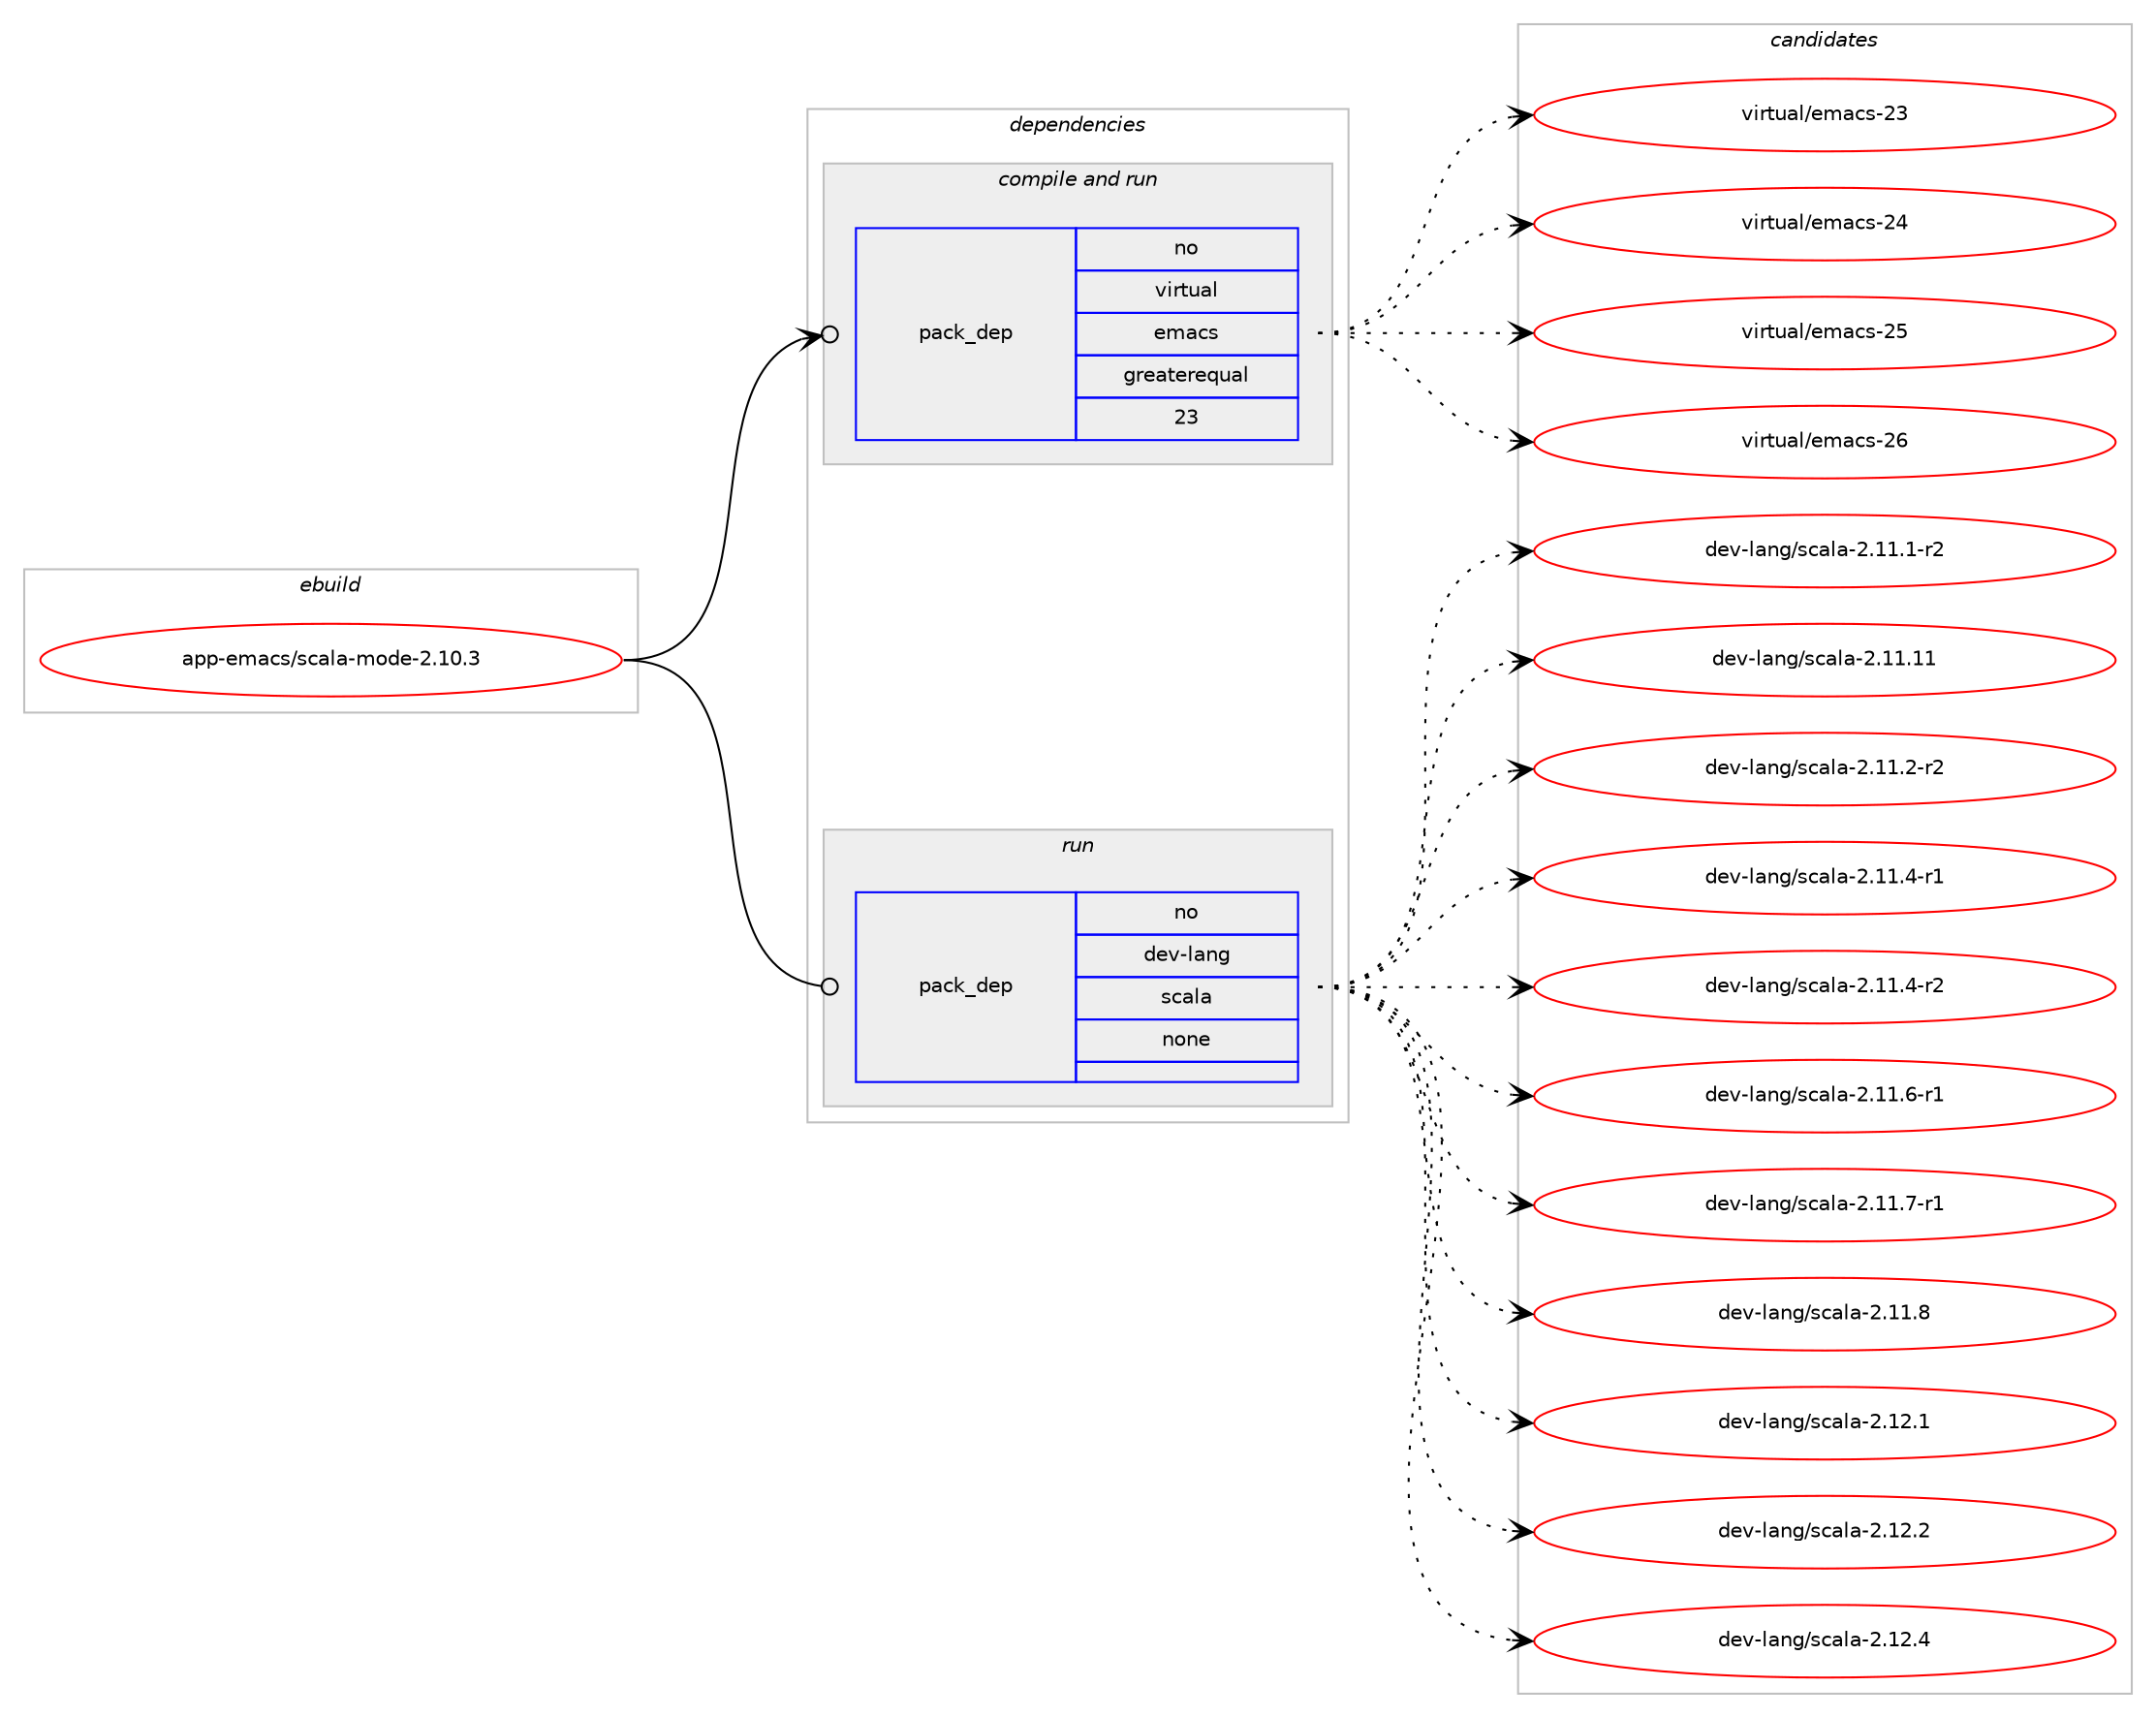 digraph prolog {

# *************
# Graph options
# *************

newrank=true;
concentrate=true;
compound=true;
graph [rankdir=LR,fontname=Helvetica,fontsize=10,ranksep=1.5];#, ranksep=2.5, nodesep=0.2];
edge  [arrowhead=vee];
node  [fontname=Helvetica,fontsize=10];

# **********
# The ebuild
# **********

subgraph cluster_leftcol {
color=gray;
rank=same;
label=<<i>ebuild</i>>;
id [label="app-emacs/scala-mode-2.10.3", color=red, width=4, href="../app-emacs/scala-mode-2.10.3.svg"];
}

# ****************
# The dependencies
# ****************

subgraph cluster_midcol {
color=gray;
label=<<i>dependencies</i>>;
subgraph cluster_compile {
fillcolor="#eeeeee";
style=filled;
label=<<i>compile</i>>;
}
subgraph cluster_compileandrun {
fillcolor="#eeeeee";
style=filled;
label=<<i>compile and run</i>>;
subgraph pack2145 {
dependency2615 [label=<<TABLE BORDER="0" CELLBORDER="1" CELLSPACING="0" CELLPADDING="4" WIDTH="220"><TR><TD ROWSPAN="6" CELLPADDING="30">pack_dep</TD></TR><TR><TD WIDTH="110">no</TD></TR><TR><TD>virtual</TD></TR><TR><TD>emacs</TD></TR><TR><TD>greaterequal</TD></TR><TR><TD>23</TD></TR></TABLE>>, shape=none, color=blue];
}
id:e -> dependency2615:w [weight=20,style="solid",arrowhead="odotvee"];
}
subgraph cluster_run {
fillcolor="#eeeeee";
style=filled;
label=<<i>run</i>>;
subgraph pack2146 {
dependency2616 [label=<<TABLE BORDER="0" CELLBORDER="1" CELLSPACING="0" CELLPADDING="4" WIDTH="220"><TR><TD ROWSPAN="6" CELLPADDING="30">pack_dep</TD></TR><TR><TD WIDTH="110">no</TD></TR><TR><TD>dev-lang</TD></TR><TR><TD>scala</TD></TR><TR><TD>none</TD></TR><TR><TD></TD></TR></TABLE>>, shape=none, color=blue];
}
id:e -> dependency2616:w [weight=20,style="solid",arrowhead="odot"];
}
}

# **************
# The candidates
# **************

subgraph cluster_choices {
rank=same;
color=gray;
label=<<i>candidates</i>>;

subgraph choice2145 {
color=black;
nodesep=1;
choice11810511411611797108471011099799115455051 [label="virtual/emacs-23", color=red, width=4,href="../virtual/emacs-23.svg"];
choice11810511411611797108471011099799115455052 [label="virtual/emacs-24", color=red, width=4,href="../virtual/emacs-24.svg"];
choice11810511411611797108471011099799115455053 [label="virtual/emacs-25", color=red, width=4,href="../virtual/emacs-25.svg"];
choice11810511411611797108471011099799115455054 [label="virtual/emacs-26", color=red, width=4,href="../virtual/emacs-26.svg"];
dependency2615:e -> choice11810511411611797108471011099799115455051:w [style=dotted,weight="100"];
dependency2615:e -> choice11810511411611797108471011099799115455052:w [style=dotted,weight="100"];
dependency2615:e -> choice11810511411611797108471011099799115455053:w [style=dotted,weight="100"];
dependency2615:e -> choice11810511411611797108471011099799115455054:w [style=dotted,weight="100"];
}
subgraph choice2146 {
color=black;
nodesep=1;
choice100101118451089711010347115999710897455046494946494511450 [label="dev-lang/scala-2.11.1-r2", color=red, width=4,href="../dev-lang/scala-2.11.1-r2.svg"];
choice1001011184510897110103471159997108974550464949464949 [label="dev-lang/scala-2.11.11", color=red, width=4,href="../dev-lang/scala-2.11.11.svg"];
choice100101118451089711010347115999710897455046494946504511450 [label="dev-lang/scala-2.11.2-r2", color=red, width=4,href="../dev-lang/scala-2.11.2-r2.svg"];
choice100101118451089711010347115999710897455046494946524511449 [label="dev-lang/scala-2.11.4-r1", color=red, width=4,href="../dev-lang/scala-2.11.4-r1.svg"];
choice100101118451089711010347115999710897455046494946524511450 [label="dev-lang/scala-2.11.4-r2", color=red, width=4,href="../dev-lang/scala-2.11.4-r2.svg"];
choice100101118451089711010347115999710897455046494946544511449 [label="dev-lang/scala-2.11.6-r1", color=red, width=4,href="../dev-lang/scala-2.11.6-r1.svg"];
choice100101118451089711010347115999710897455046494946554511449 [label="dev-lang/scala-2.11.7-r1", color=red, width=4,href="../dev-lang/scala-2.11.7-r1.svg"];
choice10010111845108971101034711599971089745504649494656 [label="dev-lang/scala-2.11.8", color=red, width=4,href="../dev-lang/scala-2.11.8.svg"];
choice10010111845108971101034711599971089745504649504649 [label="dev-lang/scala-2.12.1", color=red, width=4,href="../dev-lang/scala-2.12.1.svg"];
choice10010111845108971101034711599971089745504649504650 [label="dev-lang/scala-2.12.2", color=red, width=4,href="../dev-lang/scala-2.12.2.svg"];
choice10010111845108971101034711599971089745504649504652 [label="dev-lang/scala-2.12.4", color=red, width=4,href="../dev-lang/scala-2.12.4.svg"];
dependency2616:e -> choice100101118451089711010347115999710897455046494946494511450:w [style=dotted,weight="100"];
dependency2616:e -> choice1001011184510897110103471159997108974550464949464949:w [style=dotted,weight="100"];
dependency2616:e -> choice100101118451089711010347115999710897455046494946504511450:w [style=dotted,weight="100"];
dependency2616:e -> choice100101118451089711010347115999710897455046494946524511449:w [style=dotted,weight="100"];
dependency2616:e -> choice100101118451089711010347115999710897455046494946524511450:w [style=dotted,weight="100"];
dependency2616:e -> choice100101118451089711010347115999710897455046494946544511449:w [style=dotted,weight="100"];
dependency2616:e -> choice100101118451089711010347115999710897455046494946554511449:w [style=dotted,weight="100"];
dependency2616:e -> choice10010111845108971101034711599971089745504649494656:w [style=dotted,weight="100"];
dependency2616:e -> choice10010111845108971101034711599971089745504649504649:w [style=dotted,weight="100"];
dependency2616:e -> choice10010111845108971101034711599971089745504649504650:w [style=dotted,weight="100"];
dependency2616:e -> choice10010111845108971101034711599971089745504649504652:w [style=dotted,weight="100"];
}
}

}

